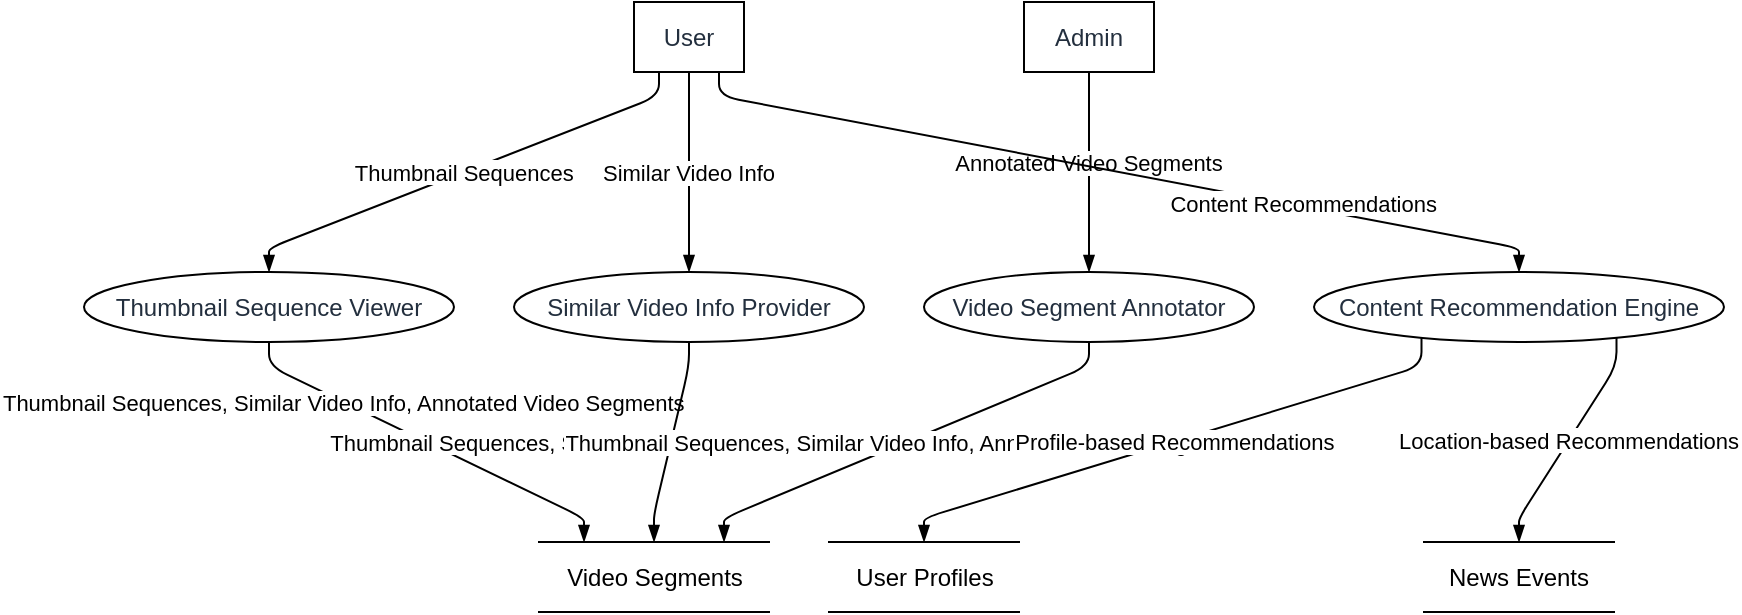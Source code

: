 <mxfile version="23.0.2" type="device">
  <diagram name="Page-1" id="CeUk-IsGZ3DbNjWAhS97">
    <mxGraphModel dx="1621" dy="511" grid="1" gridSize="10" guides="1" tooltips="1" connect="1" arrows="1" fold="1" page="1" pageScale="1" pageWidth="827" pageHeight="1169" math="0" shadow="0">
      <root>
        <mxCell id="0" />
        <mxCell id="1" parent="0" />
        <UserObject label="User" type="externalEntity" source="" flow="View Thumbnail Sequences, Get Similar Video Info, Receive Profile-based Recommendations, Receive Location-based Recommendations" placeholders="1" id="ngieysZRUYw1is1usC2U-1">
          <mxCell style="shape=rectangle;whiteSpace=wrap;html=1;fillColor=#ffffff;strokeColor=#000000;align=center;verticalAlign=middle;fontColor=#232F3E;" vertex="1" parent="1">
            <mxGeometry x="275" width="55" height="35" as="geometry" />
          </mxCell>
        </UserObject>
        <UserObject label="Admin" type="externalEntity" source="" flow="Annotate Video Segments" placeholders="1" id="ngieysZRUYw1is1usC2U-2">
          <mxCell style="shape=rectangle;whiteSpace=wrap;html=1;fillColor=#ffffff;strokeColor=#000000;align=center;verticalAlign=middle;fontColor=#232F3E;" vertex="1" parent="1">
            <mxGeometry x="470" width="65" height="35" as="geometry" />
          </mxCell>
        </UserObject>
        <UserObject label="Thumbnail Sequence Viewer" type="process" source="1" flow="Thumbnail Sequences" placeholders="1" id="ngieysZRUYw1is1usC2U-3">
          <mxCell style="shape=ellipse;perimeter=ellipsePerimeter;whiteSpace=wrap;html=1;fillColor=#ffffff;strokeColor=#000000;align=center;verticalAlign=middle;fontColor=#232F3E;" vertex="1" parent="1">
            <mxGeometry y="135" width="185" height="35" as="geometry" />
          </mxCell>
        </UserObject>
        <UserObject label="Similar Video Info Provider" type="process" source="1" flow="Similar Video Info" placeholders="1" id="ngieysZRUYw1is1usC2U-4">
          <mxCell style="shape=ellipse;perimeter=ellipsePerimeter;whiteSpace=wrap;html=1;fillColor=#ffffff;strokeColor=#000000;align=center;verticalAlign=middle;fontColor=#232F3E;" vertex="1" parent="1">
            <mxGeometry x="215" y="135" width="175" height="35" as="geometry" />
          </mxCell>
        </UserObject>
        <UserObject label="Video Segment Annotator" type="process" source="2" flow="Annotated Video Segments" placeholders="1" id="ngieysZRUYw1is1usC2U-5">
          <mxCell style="shape=ellipse;perimeter=ellipsePerimeter;whiteSpace=wrap;html=1;fillColor=#ffffff;strokeColor=#000000;align=center;verticalAlign=middle;fontColor=#232F3E;" vertex="1" parent="1">
            <mxGeometry x="420" y="135" width="165" height="35" as="geometry" />
          </mxCell>
        </UserObject>
        <UserObject label="Content Recommendation Engine" type="process" source="1" flow="Content Recommendations" placeholders="1" id="ngieysZRUYw1is1usC2U-6">
          <mxCell style="shape=ellipse;perimeter=ellipsePerimeter;whiteSpace=wrap;html=1;fillColor=#ffffff;strokeColor=#000000;align=center;verticalAlign=middle;fontColor=#232F3E;" vertex="1" parent="1">
            <mxGeometry x="615" y="135" width="205" height="35" as="geometry" />
          </mxCell>
        </UserObject>
        <UserObject label="Video Segments" type="dataStore" source="3,4,5" flow="Thumbnail Sequences, Similar Video Info, Annotated Video Segments" placeholders="1" id="ngieysZRUYw1is1usC2U-7">
          <mxCell style="html=1;dashed=0;whiteSpace=wrap;shape=partialRectangle;right=0;left=0;" vertex="1" parent="1">
            <mxGeometry x="227.5" y="270" width="115" height="35" as="geometry" />
          </mxCell>
        </UserObject>
        <UserObject label="User Profiles" type="dataStore" source="6" flow="Profile-based Recommendations" placeholders="1" id="ngieysZRUYw1is1usC2U-8">
          <mxCell style="html=1;dashed=0;whiteSpace=wrap;shape=partialRectangle;right=0;left=0;" vertex="1" parent="1">
            <mxGeometry x="372.5" y="270" width="95" height="35" as="geometry" />
          </mxCell>
        </UserObject>
        <UserObject label="News Events" type="dataStore" source="6" flow="Location-based Recommendations" placeholders="1" id="ngieysZRUYw1is1usC2U-9">
          <mxCell style="html=1;dashed=0;whiteSpace=wrap;shape=partialRectangle;right=0;left=0;" vertex="1" parent="1">
            <mxGeometry x="670" y="270" width="95" height="35" as="geometry" />
          </mxCell>
        </UserObject>
        <mxCell id="ngieysZRUYw1is1usC2U-10" value="Thumbnail Sequences" style="endArrow=blockThin;endFill=1;fontSize=11;orthogonal=1;noEdgeStyle=1;" edge="1" parent="1" source="ngieysZRUYw1is1usC2U-1" target="ngieysZRUYw1is1usC2U-3">
          <mxGeometry relative="1" as="geometry">
            <Array as="points">
              <mxPoint x="287.5" y="47" />
              <mxPoint x="92.5" y="123" />
            </Array>
          </mxGeometry>
        </mxCell>
        <mxCell id="ngieysZRUYw1is1usC2U-11" value="Similar Video Info" style="endArrow=blockThin;endFill=1;fontSize=11;orthogonal=1;noEdgeStyle=1;" edge="1" parent="1" source="ngieysZRUYw1is1usC2U-1" target="ngieysZRUYw1is1usC2U-4">
          <mxGeometry relative="1" as="geometry">
            <Array as="points">
              <mxPoint x="302.5" y="49" />
              <mxPoint x="302.5" y="123" />
            </Array>
          </mxGeometry>
        </mxCell>
        <mxCell id="ngieysZRUYw1is1usC2U-12" value="Annotated Video Segments" style="endArrow=blockThin;endFill=1;fontSize=11;orthogonal=1;noEdgeStyle=1;" edge="1" parent="1" source="ngieysZRUYw1is1usC2U-2" target="ngieysZRUYw1is1usC2U-5">
          <mxGeometry x="-0.1" relative="1" as="geometry">
            <Array as="points">
              <mxPoint x="502.5" y="47" />
              <mxPoint x="502.5" y="123" />
            </Array>
            <mxPoint as="offset" />
          </mxGeometry>
        </mxCell>
        <mxCell id="ngieysZRUYw1is1usC2U-13" value="Content Recommendations" style="endArrow=blockThin;endFill=1;fontSize=11;orthogonal=1;noEdgeStyle=1;" edge="1" parent="1" source="ngieysZRUYw1is1usC2U-1" target="ngieysZRUYw1is1usC2U-6">
          <mxGeometry x="0.434" y="3" relative="1" as="geometry">
            <Array as="points">
              <mxPoint x="317.5" y="47" />
              <mxPoint x="717.5" y="123" />
            </Array>
            <mxPoint y="1" as="offset" />
          </mxGeometry>
        </mxCell>
        <mxCell id="ngieysZRUYw1is1usC2U-14" value="Thumbnail Sequences, Similar Video Info, Annotated Video Segments" style="endArrow=blockThin;endFill=1;fontSize=11;orthogonal=1;noEdgeStyle=1;" edge="1" parent="1" source="ngieysZRUYw1is1usC2U-3" target="ngieysZRUYw1is1usC2U-7">
          <mxGeometry x="-0.461" relative="1" as="geometry">
            <Array as="points">
              <mxPoint x="92.5" y="182" />
              <mxPoint x="250" y="258" />
            </Array>
            <mxPoint as="offset" />
          </mxGeometry>
        </mxCell>
        <mxCell id="ngieysZRUYw1is1usC2U-15" value="Thumbnail Sequences, Similar Video Info, Annotated Video Segments" style="endArrow=blockThin;endFill=1;fontSize=11;orthogonal=1;noEdgeStyle=1;" edge="1" parent="1" source="ngieysZRUYw1is1usC2U-4" target="ngieysZRUYw1is1usC2U-7">
          <mxGeometry relative="1" as="geometry">
            <Array as="points">
              <mxPoint x="302.5" y="182" />
              <mxPoint x="285" y="256" />
            </Array>
          </mxGeometry>
        </mxCell>
        <mxCell id="ngieysZRUYw1is1usC2U-16" value="Thumbnail Sequences, Similar Video Info, Annotated Video Segments" style="endArrow=blockThin;endFill=1;fontSize=11;orthogonal=1;noEdgeStyle=1;" edge="1" parent="1" source="ngieysZRUYw1is1usC2U-5" target="ngieysZRUYw1is1usC2U-7">
          <mxGeometry relative="1" as="geometry">
            <Array as="points">
              <mxPoint x="502.5" y="182" />
              <mxPoint x="320" y="258" />
            </Array>
          </mxGeometry>
        </mxCell>
        <mxCell id="ngieysZRUYw1is1usC2U-17" value="Profile-based Recommendations" style="endArrow=blockThin;endFill=1;fontSize=11;orthogonal=1;noEdgeStyle=1;" edge="1" parent="1" source="ngieysZRUYw1is1usC2U-6" target="ngieysZRUYw1is1usC2U-8">
          <mxGeometry relative="1" as="geometry">
            <Array as="points">
              <mxPoint x="668.75" y="182" />
              <mxPoint x="420" y="258" />
            </Array>
          </mxGeometry>
        </mxCell>
        <mxCell id="ngieysZRUYw1is1usC2U-18" value="Location-based Recommendations" style="endArrow=blockThin;endFill=1;fontSize=11;orthogonal=1;noEdgeStyle=1;" edge="1" parent="1" source="ngieysZRUYw1is1usC2U-6" target="ngieysZRUYw1is1usC2U-9">
          <mxGeometry relative="1" as="geometry">
            <Array as="points">
              <mxPoint x="766.25" y="182" />
              <mxPoint x="717.5" y="258" />
            </Array>
          </mxGeometry>
        </mxCell>
      </root>
    </mxGraphModel>
  </diagram>
</mxfile>
